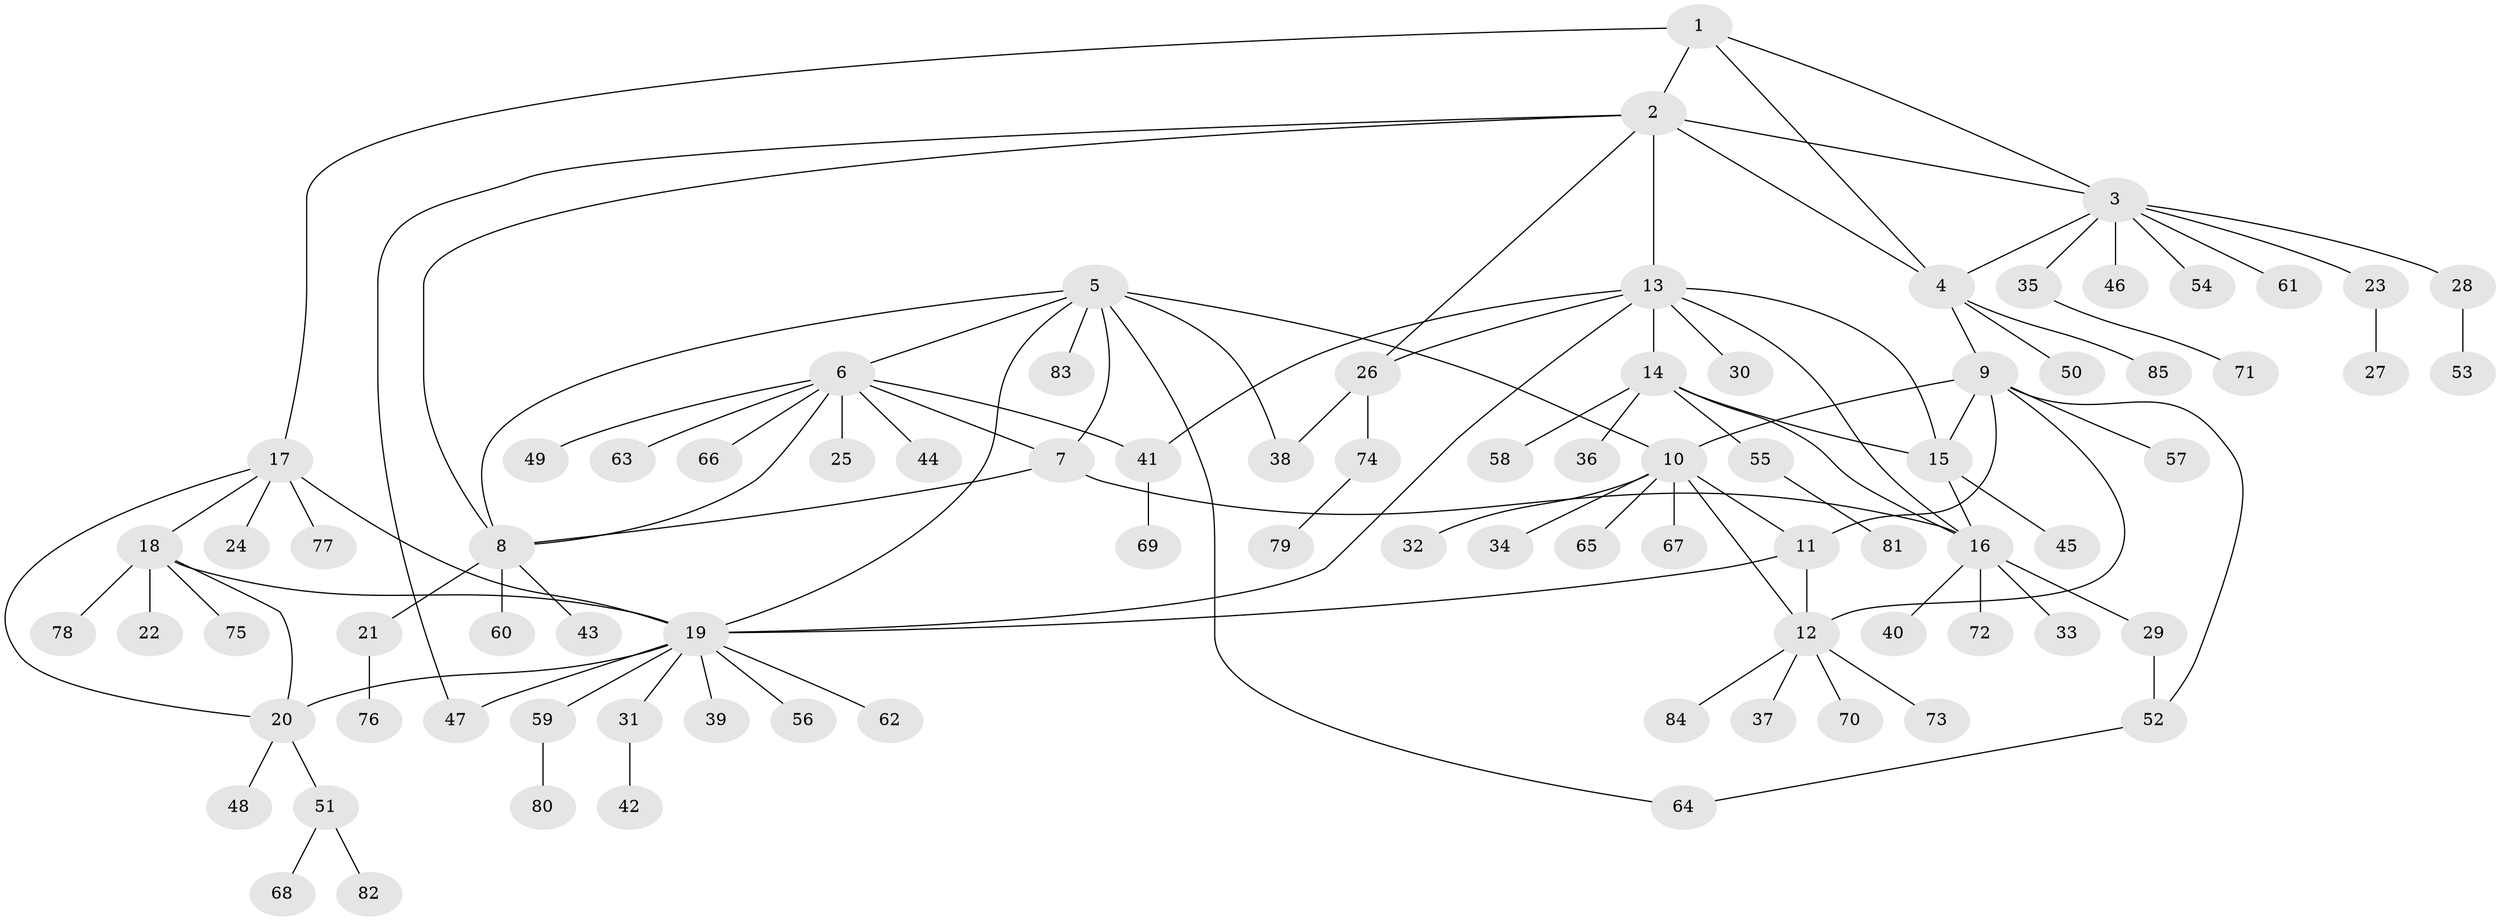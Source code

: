 // Generated by graph-tools (version 1.1) at 2025/02/03/09/25 03:02:34]
// undirected, 85 vertices, 111 edges
graph export_dot {
graph [start="1"]
  node [color=gray90,style=filled];
  1;
  2;
  3;
  4;
  5;
  6;
  7;
  8;
  9;
  10;
  11;
  12;
  13;
  14;
  15;
  16;
  17;
  18;
  19;
  20;
  21;
  22;
  23;
  24;
  25;
  26;
  27;
  28;
  29;
  30;
  31;
  32;
  33;
  34;
  35;
  36;
  37;
  38;
  39;
  40;
  41;
  42;
  43;
  44;
  45;
  46;
  47;
  48;
  49;
  50;
  51;
  52;
  53;
  54;
  55;
  56;
  57;
  58;
  59;
  60;
  61;
  62;
  63;
  64;
  65;
  66;
  67;
  68;
  69;
  70;
  71;
  72;
  73;
  74;
  75;
  76;
  77;
  78;
  79;
  80;
  81;
  82;
  83;
  84;
  85;
  1 -- 2;
  1 -- 3;
  1 -- 4;
  1 -- 17;
  2 -- 3;
  2 -- 4;
  2 -- 8;
  2 -- 13;
  2 -- 26;
  2 -- 47;
  3 -- 4;
  3 -- 23;
  3 -- 28;
  3 -- 35;
  3 -- 46;
  3 -- 54;
  3 -- 61;
  4 -- 9;
  4 -- 50;
  4 -- 85;
  5 -- 6;
  5 -- 7;
  5 -- 8;
  5 -- 10;
  5 -- 19;
  5 -- 38;
  5 -- 64;
  5 -- 83;
  6 -- 7;
  6 -- 8;
  6 -- 25;
  6 -- 41;
  6 -- 44;
  6 -- 49;
  6 -- 63;
  6 -- 66;
  7 -- 8;
  7 -- 16;
  8 -- 21;
  8 -- 43;
  8 -- 60;
  9 -- 10;
  9 -- 11;
  9 -- 12;
  9 -- 15;
  9 -- 52;
  9 -- 57;
  10 -- 11;
  10 -- 12;
  10 -- 32;
  10 -- 34;
  10 -- 65;
  10 -- 67;
  11 -- 12;
  11 -- 19;
  12 -- 37;
  12 -- 70;
  12 -- 73;
  12 -- 84;
  13 -- 14;
  13 -- 15;
  13 -- 16;
  13 -- 19;
  13 -- 26;
  13 -- 30;
  13 -- 41;
  14 -- 15;
  14 -- 16;
  14 -- 36;
  14 -- 55;
  14 -- 58;
  15 -- 16;
  15 -- 45;
  16 -- 29;
  16 -- 33;
  16 -- 40;
  16 -- 72;
  17 -- 18;
  17 -- 19;
  17 -- 20;
  17 -- 24;
  17 -- 77;
  18 -- 19;
  18 -- 20;
  18 -- 22;
  18 -- 75;
  18 -- 78;
  19 -- 20;
  19 -- 31;
  19 -- 39;
  19 -- 47;
  19 -- 56;
  19 -- 59;
  19 -- 62;
  20 -- 48;
  20 -- 51;
  21 -- 76;
  23 -- 27;
  26 -- 38;
  26 -- 74;
  28 -- 53;
  29 -- 52;
  31 -- 42;
  35 -- 71;
  41 -- 69;
  51 -- 68;
  51 -- 82;
  52 -- 64;
  55 -- 81;
  59 -- 80;
  74 -- 79;
}

